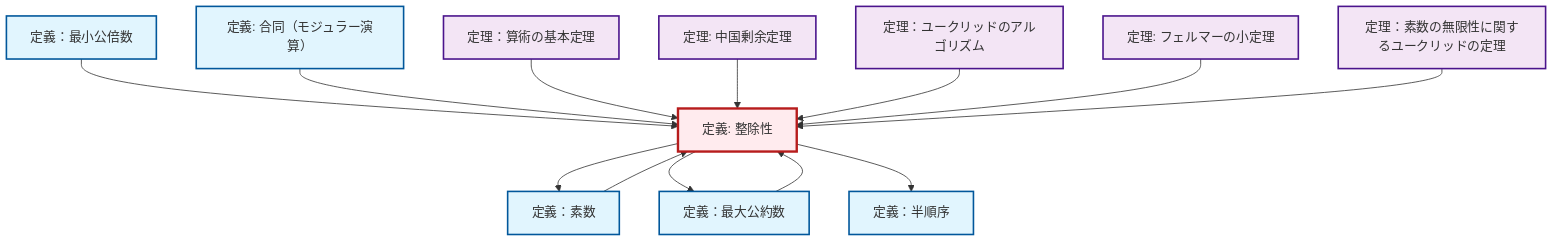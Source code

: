 graph TD
    classDef definition fill:#e1f5fe,stroke:#01579b,stroke-width:2px
    classDef theorem fill:#f3e5f5,stroke:#4a148c,stroke-width:2px
    classDef axiom fill:#fff3e0,stroke:#e65100,stroke-width:2px
    classDef example fill:#e8f5e9,stroke:#1b5e20,stroke-width:2px
    classDef current fill:#ffebee,stroke:#b71c1c,stroke-width:3px
    thm-euclidean-algorithm["定理：ユークリッドのアルゴリズム"]:::theorem
    def-lcm["定義：最小公倍数"]:::definition
    thm-fundamental-arithmetic["定理：算術の基本定理"]:::theorem
    def-prime["定義：素数"]:::definition
    def-partial-order["定義：半順序"]:::definition
    thm-fermat-little["定理: フェルマーの小定理"]:::theorem
    thm-chinese-remainder["定理: 中国剰余定理"]:::theorem
    def-congruence["定義: 合同（モジュラー演算）"]:::definition
    thm-euclid-infinitude-primes["定理：素数の無限性に関するユークリッドの定理"]:::theorem
    def-divisibility["定義: 整除性"]:::definition
    def-gcd["定義：最大公約数"]:::definition
    def-lcm --> def-divisibility
    def-divisibility --> def-prime
    def-gcd --> def-divisibility
    def-congruence --> def-divisibility
    def-divisibility --> def-gcd
    thm-fundamental-arithmetic --> def-divisibility
    def-prime --> def-divisibility
    thm-chinese-remainder --> def-divisibility
    thm-euclidean-algorithm --> def-divisibility
    thm-fermat-little --> def-divisibility
    def-divisibility --> def-partial-order
    thm-euclid-infinitude-primes --> def-divisibility
    class def-divisibility current